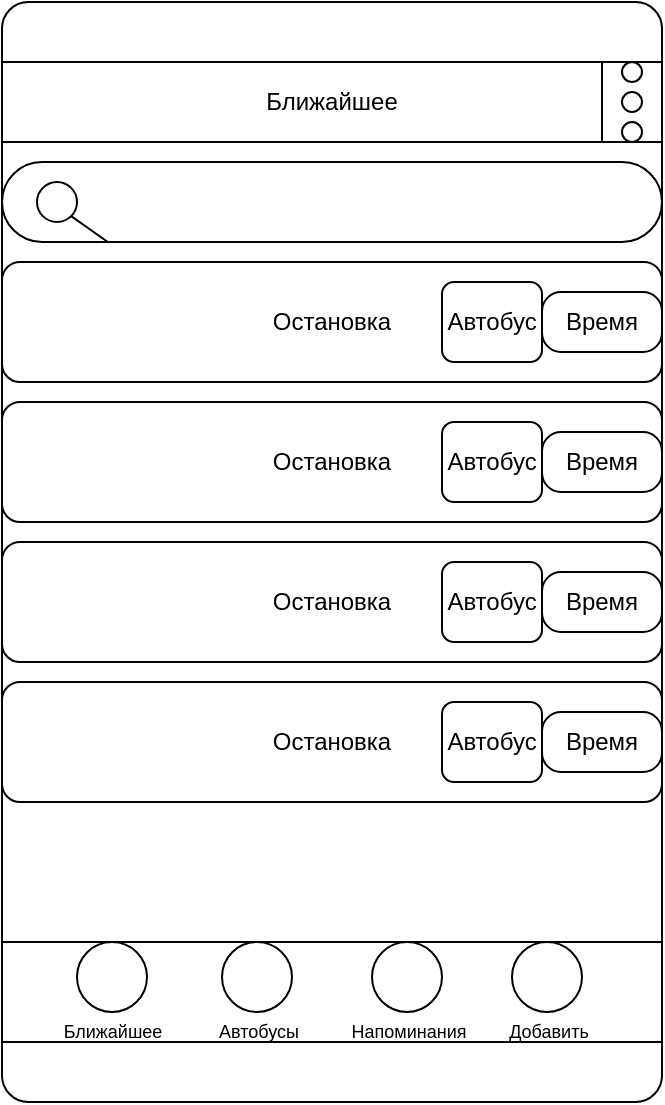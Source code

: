 <mxfile version="20.6.2" pages="4"><diagram id="_y8f85n_esdlcO7d9ung" name="Ближайшее"><mxGraphModel dx="997" dy="579" grid="1" gridSize="10" guides="1" tooltips="1" connect="1" arrows="1" fold="1" page="1" pageScale="1" pageWidth="827" pageHeight="1169" math="0" shadow="0"><root><mxCell id="0"/><mxCell id="1" parent="0"/><mxCell id="b49p6WxpinAUJiqTolzJ-1" value="" style="group" parent="1" vertex="1" connectable="0"><mxGeometry x="230" y="10" width="330" height="550" as="geometry"/></mxCell><mxCell id="Yam4Z6j8YivFw6RkkRNr-1" value="" style="rounded=1;whiteSpace=wrap;html=1;arcSize=4;" parent="b49p6WxpinAUJiqTolzJ-1" vertex="1"><mxGeometry width="330" height="550" as="geometry"/></mxCell><mxCell id="Yam4Z6j8YivFw6RkkRNr-2" value="Ближайшее" style="rounded=0;whiteSpace=wrap;html=1;" parent="b49p6WxpinAUJiqTolzJ-1" vertex="1"><mxGeometry y="30" width="330" height="40" as="geometry"/></mxCell><mxCell id="Yam4Z6j8YivFw6RkkRNr-11" value="" style="rounded=0;whiteSpace=wrap;html=1;" parent="b49p6WxpinAUJiqTolzJ-1" vertex="1"><mxGeometry y="470" width="330" height="50" as="geometry"/></mxCell><mxCell id="Yam4Z6j8YivFw6RkkRNr-14" value="" style="ellipse;whiteSpace=wrap;html=1;aspect=fixed;fontSize=9;" parent="b49p6WxpinAUJiqTolzJ-1" vertex="1"><mxGeometry x="37.5" y="470" width="35" height="35" as="geometry"/></mxCell><mxCell id="Yam4Z6j8YivFw6RkkRNr-15" value="" style="ellipse;whiteSpace=wrap;html=1;aspect=fixed;" parent="b49p6WxpinAUJiqTolzJ-1" vertex="1"><mxGeometry x="110" y="470" width="35" height="35" as="geometry"/></mxCell><mxCell id="Yam4Z6j8YivFw6RkkRNr-16" value="" style="ellipse;whiteSpace=wrap;html=1;aspect=fixed;" parent="b49p6WxpinAUJiqTolzJ-1" vertex="1"><mxGeometry x="185" y="470" width="35" height="35" as="geometry"/></mxCell><mxCell id="Yam4Z6j8YivFw6RkkRNr-23" value="" style="ellipse;whiteSpace=wrap;html=1;aspect=fixed;" parent="b49p6WxpinAUJiqTolzJ-1" vertex="1"><mxGeometry x="255" y="470" width="35" height="35" as="geometry"/></mxCell><mxCell id="03R7fuCVjjpDyJXE76V5-1" value="" style="rounded=0;whiteSpace=wrap;html=1;" parent="b49p6WxpinAUJiqTolzJ-1" vertex="1"><mxGeometry x="300" y="30" width="30" height="40" as="geometry"/></mxCell><mxCell id="Yam4Z6j8YivFw6RkkRNr-18" value="" style="ellipse;whiteSpace=wrap;html=1;aspect=fixed;" parent="b49p6WxpinAUJiqTolzJ-1" vertex="1"><mxGeometry x="310" y="60" width="10" height="10" as="geometry"/></mxCell><mxCell id="Yam4Z6j8YivFw6RkkRNr-17" value="" style="ellipse;whiteSpace=wrap;html=1;aspect=fixed;" parent="b49p6WxpinAUJiqTolzJ-1" vertex="1"><mxGeometry x="310" y="30" width="10" height="10" as="geometry"/></mxCell><mxCell id="Yam4Z6j8YivFw6RkkRNr-19" value="" style="ellipse;whiteSpace=wrap;html=1;aspect=fixed;" parent="b49p6WxpinAUJiqTolzJ-1" vertex="1"><mxGeometry x="310" y="45" width="10" height="10" as="geometry"/></mxCell><mxCell id="5UEPkNXFmv_SA4Nq0oiT-2" value="Время" style="rounded=1;whiteSpace=wrap;html=1;arcSize=32;" parent="b49p6WxpinAUJiqTolzJ-1" vertex="1"><mxGeometry x="270" y="215" width="60" height="30" as="geometry"/></mxCell><mxCell id="5UEPkNXFmv_SA4Nq0oiT-3" value="Автобус" style="rounded=1;whiteSpace=wrap;html=1;" parent="b49p6WxpinAUJiqTolzJ-1" vertex="1"><mxGeometry x="220" y="210" width="50" height="40" as="geometry"/></mxCell><mxCell id="Yam4Z6j8YivFw6RkkRNr-20" value="Напоминания" style="text;html=1;resizable=0;autosize=1;align=center;verticalAlign=middle;points=[];fillColor=none;strokeColor=none;rounded=0;fontSize=9;" parent="1" vertex="1"><mxGeometry x="392.5" y="515" width="80" height="20" as="geometry"/></mxCell><mxCell id="Yam4Z6j8YivFw6RkkRNr-21" value="Автобусы" style="text;html=1;resizable=0;autosize=1;align=center;verticalAlign=middle;points=[];fillColor=none;strokeColor=none;rounded=0;fontSize=9;" parent="1" vertex="1"><mxGeometry x="327.5" y="515" width="60" height="20" as="geometry"/></mxCell><mxCell id="Yam4Z6j8YivFw6RkkRNr-22" value="Ближайшее" style="text;html=1;resizable=0;autosize=1;align=center;verticalAlign=middle;points=[];fillColor=none;strokeColor=none;rounded=0;fontSize=9;" parent="1" vertex="1"><mxGeometry x="250" y="515" width="70" height="20" as="geometry"/></mxCell><mxCell id="03R7fuCVjjpDyJXE76V5-7" value="Остановка" style="rounded=1;whiteSpace=wrap;html=1;" parent="1" vertex="1"><mxGeometry x="230" y="350" width="330" height="60" as="geometry"/></mxCell><mxCell id="Yam4Z6j8YivFw6RkkRNr-24" value="Добавить" style="text;html=1;resizable=0;autosize=1;align=center;verticalAlign=middle;points=[];fillColor=none;strokeColor=none;rounded=0;fontSize=9;" parent="1" vertex="1"><mxGeometry x="472.5" y="515" width="60" height="20" as="geometry"/></mxCell><mxCell id="03R7fuCVjjpDyJXE76V5-8" value="Остановка" style="rounded=1;whiteSpace=wrap;html=1;" parent="1" vertex="1"><mxGeometry x="230" y="210" width="330" height="60" as="geometry"/></mxCell><mxCell id="03R7fuCVjjpDyJXE76V5-9" value="Остановка" style="rounded=1;whiteSpace=wrap;html=1;" parent="1" vertex="1"><mxGeometry x="230" y="280" width="330" height="60" as="geometry"/></mxCell><mxCell id="03R7fuCVjjpDyJXE76V5-10" value="Остановка" style="rounded=1;whiteSpace=wrap;html=1;" parent="1" vertex="1"><mxGeometry x="230" y="140" width="330" height="60" as="geometry"/></mxCell><mxCell id="03R7fuCVjjpDyJXE76V5-11" value="" style="rounded=1;whiteSpace=wrap;html=1;arcSize=50;" parent="1" vertex="1"><mxGeometry x="230" y="90" width="330" height="40" as="geometry"/></mxCell><mxCell id="03R7fuCVjjpDyJXE76V5-13" value="" style="ellipse;whiteSpace=wrap;html=1;aspect=fixed;" parent="1" vertex="1"><mxGeometry x="247.5" y="100" width="20" height="20" as="geometry"/></mxCell><mxCell id="03R7fuCVjjpDyJXE76V5-16" value="" style="shape=link;html=1;rounded=0;exitX=1;exitY=1;exitDx=0;exitDy=0;entryX=0.162;entryY=1.01;entryDx=0;entryDy=0;entryPerimeter=0;width=0;" parent="1" source="03R7fuCVjjpDyJXE76V5-13" target="03R7fuCVjjpDyJXE76V5-11" edge="1"><mxGeometry width="100" relative="1" as="geometry"><mxPoint x="360" y="280" as="sourcePoint"/><mxPoint x="460" y="280" as="targetPoint"/></mxGeometry></mxCell><mxCell id="03R7fuCVjjpDyJXE76V5-23" value="Время" style="rounded=1;whiteSpace=wrap;html=1;arcSize=32;" parent="1" vertex="1"><mxGeometry x="500" y="155" width="60" height="30" as="geometry"/></mxCell><mxCell id="03R7fuCVjjpDyJXE76V5-25" value="Автобус" style="rounded=1;whiteSpace=wrap;html=1;" parent="1" vertex="1"><mxGeometry x="450" y="150" width="50" height="40" as="geometry"/></mxCell><mxCell id="5UEPkNXFmv_SA4Nq0oiT-8" value="Время" style="rounded=1;whiteSpace=wrap;html=1;arcSize=32;" parent="1" vertex="1"><mxGeometry x="500" y="225" width="60" height="30" as="geometry"/></mxCell><mxCell id="5UEPkNXFmv_SA4Nq0oiT-9" value="Автобус" style="rounded=1;whiteSpace=wrap;html=1;" parent="1" vertex="1"><mxGeometry x="450" y="220" width="50" height="40" as="geometry"/></mxCell><mxCell id="5UEPkNXFmv_SA4Nq0oiT-10" value="Время" style="rounded=1;whiteSpace=wrap;html=1;arcSize=32;" parent="1" vertex="1"><mxGeometry x="500" y="295" width="60" height="30" as="geometry"/></mxCell><mxCell id="5UEPkNXFmv_SA4Nq0oiT-16" value="Время" style="rounded=1;whiteSpace=wrap;html=1;arcSize=32;" parent="1" vertex="1"><mxGeometry x="500" y="365" width="60" height="30" as="geometry"/></mxCell><mxCell id="5UEPkNXFmv_SA4Nq0oiT-11" value="Автобус" style="rounded=1;whiteSpace=wrap;html=1;" parent="1" vertex="1"><mxGeometry x="450" y="290" width="50" height="40" as="geometry"/></mxCell><mxCell id="5UEPkNXFmv_SA4Nq0oiT-17" value="Автобус" style="rounded=1;whiteSpace=wrap;html=1;" parent="1" vertex="1"><mxGeometry x="450" y="360" width="50" height="40" as="geometry"/></mxCell></root></mxGraphModel></diagram><diagram id="toYEGM3J-mHtrx5plt3y" name="Автобусы"><mxGraphModel dx="997" dy="579" grid="1" gridSize="10" guides="1" tooltips="1" connect="1" arrows="1" fold="1" page="1" pageScale="1" pageWidth="827" pageHeight="1169" math="0" shadow="0"><root><mxCell id="0"/><mxCell id="1" parent="0"/><mxCell id="cJidqIV1qGNQ0AWsKn_H-1" value="" style="group" parent="1" vertex="1" connectable="0"><mxGeometry x="260" y="10" width="330" height="550" as="geometry"/></mxCell><mxCell id="cJidqIV1qGNQ0AWsKn_H-2" value="" style="rounded=1;whiteSpace=wrap;html=1;arcSize=4;" parent="cJidqIV1qGNQ0AWsKn_H-1" vertex="1"><mxGeometry width="330" height="550" as="geometry"/></mxCell><mxCell id="cJidqIV1qGNQ0AWsKn_H-3" value="Автобусы" style="rounded=0;whiteSpace=wrap;html=1;" parent="cJidqIV1qGNQ0AWsKn_H-1" vertex="1"><mxGeometry y="30" width="330" height="40" as="geometry"/></mxCell><mxCell id="cJidqIV1qGNQ0AWsKn_H-4" value="" style="rounded=0;whiteSpace=wrap;html=1;" parent="cJidqIV1qGNQ0AWsKn_H-1" vertex="1"><mxGeometry y="470" width="330" height="50" as="geometry"/></mxCell><mxCell id="cJidqIV1qGNQ0AWsKn_H-5" value="" style="ellipse;whiteSpace=wrap;html=1;aspect=fixed;fontSize=9;" parent="cJidqIV1qGNQ0AWsKn_H-1" vertex="1"><mxGeometry x="37.5" y="470" width="35" height="35" as="geometry"/></mxCell><mxCell id="cJidqIV1qGNQ0AWsKn_H-6" value="" style="ellipse;whiteSpace=wrap;html=1;aspect=fixed;" parent="cJidqIV1qGNQ0AWsKn_H-1" vertex="1"><mxGeometry x="110" y="470" width="35" height="35" as="geometry"/></mxCell><mxCell id="cJidqIV1qGNQ0AWsKn_H-7" value="" style="ellipse;whiteSpace=wrap;html=1;aspect=fixed;" parent="cJidqIV1qGNQ0AWsKn_H-1" vertex="1"><mxGeometry x="185" y="470" width="35" height="35" as="geometry"/></mxCell><mxCell id="cJidqIV1qGNQ0AWsKn_H-8" value="" style="ellipse;whiteSpace=wrap;html=1;aspect=fixed;" parent="cJidqIV1qGNQ0AWsKn_H-1" vertex="1"><mxGeometry x="255" y="470" width="35" height="35" as="geometry"/></mxCell><mxCell id="cJidqIV1qGNQ0AWsKn_H-9" value="" style="rounded=0;whiteSpace=wrap;html=1;" parent="cJidqIV1qGNQ0AWsKn_H-1" vertex="1"><mxGeometry x="300" y="30" width="30" height="40" as="geometry"/></mxCell><mxCell id="cJidqIV1qGNQ0AWsKn_H-10" value="" style="ellipse;whiteSpace=wrap;html=1;aspect=fixed;" parent="cJidqIV1qGNQ0AWsKn_H-1" vertex="1"><mxGeometry x="310" y="60" width="10" height="10" as="geometry"/></mxCell><mxCell id="cJidqIV1qGNQ0AWsKn_H-11" value="" style="ellipse;whiteSpace=wrap;html=1;aspect=fixed;" parent="cJidqIV1qGNQ0AWsKn_H-1" vertex="1"><mxGeometry x="310" y="30" width="10" height="10" as="geometry"/></mxCell><mxCell id="cJidqIV1qGNQ0AWsKn_H-12" value="" style="ellipse;whiteSpace=wrap;html=1;aspect=fixed;" parent="cJidqIV1qGNQ0AWsKn_H-1" vertex="1"><mxGeometry x="310" y="45" width="10" height="10" as="geometry"/></mxCell><mxCell id="q44yV63X0uvWACJ0LiTc-1" value="Напоминания" style="text;html=1;resizable=0;autosize=1;align=center;verticalAlign=middle;points=[];fillColor=none;strokeColor=none;rounded=0;fontSize=9;" parent="cJidqIV1qGNQ0AWsKn_H-1" vertex="1"><mxGeometry x="166.25" y="505" width="80" height="20" as="geometry"/></mxCell><mxCell id="q44yV63X0uvWACJ0LiTc-2" value="Автобусы" style="text;html=1;resizable=0;autosize=1;align=center;verticalAlign=middle;points=[];fillColor=none;strokeColor=none;rounded=0;fontSize=9;" parent="cJidqIV1qGNQ0AWsKn_H-1" vertex="1"><mxGeometry x="101.25" y="505" width="60" height="20" as="geometry"/></mxCell><mxCell id="q44yV63X0uvWACJ0LiTc-3" value="Ближайшее" style="text;html=1;resizable=0;autosize=1;align=center;verticalAlign=middle;points=[];fillColor=none;strokeColor=none;rounded=0;fontSize=9;" parent="cJidqIV1qGNQ0AWsKn_H-1" vertex="1"><mxGeometry x="23.75" y="505" width="70" height="20" as="geometry"/></mxCell><mxCell id="q44yV63X0uvWACJ0LiTc-4" value="Добавить" style="text;html=1;resizable=0;autosize=1;align=center;verticalAlign=middle;points=[];fillColor=none;strokeColor=none;rounded=0;fontSize=9;" parent="cJidqIV1qGNQ0AWsKn_H-1" vertex="1"><mxGeometry x="246.25" y="505" width="60" height="20" as="geometry"/></mxCell><mxCell id="1Cdg1kN4NvdRtOSeIrVH-1" value="Автобус" style="rounded=1;whiteSpace=wrap;html=1;" parent="cJidqIV1qGNQ0AWsKn_H-1" vertex="1"><mxGeometry y="140" width="330" height="60" as="geometry"/></mxCell><mxCell id="1Cdg1kN4NvdRtOSeIrVH-2" value="Автобус" style="rounded=1;whiteSpace=wrap;html=1;" parent="cJidqIV1qGNQ0AWsKn_H-1" vertex="1"><mxGeometry y="210" width="330" height="60" as="geometry"/></mxCell><mxCell id="1Cdg1kN4NvdRtOSeIrVH-3" value="Автобус" style="rounded=1;whiteSpace=wrap;html=1;" parent="cJidqIV1qGNQ0AWsKn_H-1" vertex="1"><mxGeometry y="280" width="330" height="60" as="geometry"/></mxCell><mxCell id="Zofx3eeBoPFV5pJOv5YT-1" value="" style="rounded=1;whiteSpace=wrap;html=1;arcSize=50;" parent="cJidqIV1qGNQ0AWsKn_H-1" vertex="1"><mxGeometry y="80" width="330" height="40" as="geometry"/></mxCell><mxCell id="Zofx3eeBoPFV5pJOv5YT-2" value="" style="ellipse;whiteSpace=wrap;html=1;aspect=fixed;" parent="cJidqIV1qGNQ0AWsKn_H-1" vertex="1"><mxGeometry x="17.5" y="90" width="20" height="20" as="geometry"/></mxCell><mxCell id="Zofx3eeBoPFV5pJOv5YT-3" value="" style="shape=link;html=1;rounded=0;exitX=1;exitY=1;exitDx=0;exitDy=0;entryX=0.162;entryY=1.01;entryDx=0;entryDy=0;entryPerimeter=0;width=0;" parent="cJidqIV1qGNQ0AWsKn_H-1" source="Zofx3eeBoPFV5pJOv5YT-2" target="Zofx3eeBoPFV5pJOv5YT-1" edge="1"><mxGeometry width="100" relative="1" as="geometry"><mxPoint x="130" y="270" as="sourcePoint"/><mxPoint x="230" y="270" as="targetPoint"/></mxGeometry></mxCell><mxCell id="Zofx3eeBoPFV5pJOv5YT-27" value="Автобус" style="rounded=1;whiteSpace=wrap;html=1;" parent="cJidqIV1qGNQ0AWsKn_H-1" vertex="1"><mxGeometry y="350" width="330" height="60" as="geometry"/></mxCell><mxCell id="Zofx3eeBoPFV5pJOv5YT-28" value="№" style="rounded=1;whiteSpace=wrap;html=1;" parent="cJidqIV1qGNQ0AWsKn_H-1" vertex="1"><mxGeometry x="7.5" y="150" width="40" height="40" as="geometry"/></mxCell><mxCell id="Zofx3eeBoPFV5pJOv5YT-29" value="№" style="rounded=1;whiteSpace=wrap;html=1;" parent="cJidqIV1qGNQ0AWsKn_H-1" vertex="1"><mxGeometry x="7.5" y="220" width="40" height="40" as="geometry"/></mxCell><mxCell id="Zofx3eeBoPFV5pJOv5YT-30" value="№" style="rounded=1;whiteSpace=wrap;html=1;" parent="cJidqIV1qGNQ0AWsKn_H-1" vertex="1"><mxGeometry x="7.5" y="290" width="40" height="40" as="geometry"/></mxCell><mxCell id="Zofx3eeBoPFV5pJOv5YT-31" value="№" style="rounded=1;whiteSpace=wrap;html=1;" parent="cJidqIV1qGNQ0AWsKn_H-1" vertex="1"><mxGeometry x="7.5" y="360" width="40" height="40" as="geometry"/></mxCell><mxCell id="Rb6sk7Vmc9aKg5yc69ai-1" value="Изменить" style="rounded=1;whiteSpace=wrap;html=1;strokeWidth=1;" vertex="1" parent="cJidqIV1qGNQ0AWsKn_H-1"><mxGeometry x="280" y="140" width="50" height="20" as="geometry"/></mxCell><mxCell id="Rb6sk7Vmc9aKg5yc69ai-2" value="Изменить" style="rounded=1;whiteSpace=wrap;html=1;strokeWidth=1;" vertex="1" parent="cJidqIV1qGNQ0AWsKn_H-1"><mxGeometry x="280" y="210" width="50" height="20" as="geometry"/></mxCell><mxCell id="Rb6sk7Vmc9aKg5yc69ai-3" value="Изменить" style="rounded=1;whiteSpace=wrap;html=1;strokeWidth=1;" vertex="1" parent="cJidqIV1qGNQ0AWsKn_H-1"><mxGeometry x="280" y="280" width="50" height="20" as="geometry"/></mxCell><mxCell id="Rb6sk7Vmc9aKg5yc69ai-4" value="Изменить" style="rounded=1;whiteSpace=wrap;html=1;strokeWidth=1;" vertex="1" parent="cJidqIV1qGNQ0AWsKn_H-1"><mxGeometry x="280" y="350" width="50" height="20" as="geometry"/></mxCell><mxCell id="Zofx3eeBoPFV5pJOv5YT-32" value="" style="rounded=0;whiteSpace=wrap;html=1;" parent="1" vertex="1"><mxGeometry x="30" y="200" width="210" height="340" as="geometry"/></mxCell><mxCell id="Zofx3eeBoPFV5pJOv5YT-33" style="edgeStyle=orthogonalEdgeStyle;rounded=0;orthogonalLoop=1;jettySize=auto;html=1;entryX=0.5;entryY=0;entryDx=0;entryDy=0;" parent="1" source="1Cdg1kN4NvdRtOSeIrVH-1" target="Zofx3eeBoPFV5pJOv5YT-32" edge="1"><mxGeometry relative="1" as="geometry"/></mxCell><mxCell id="Zofx3eeBoPFV5pJOv5YT-61" value="Остановки" style="rounded=1;whiteSpace=wrap;html=1;" parent="1" vertex="1"><mxGeometry x="30" y="240" width="210" height="40" as="geometry"/></mxCell><mxCell id="Zofx3eeBoPFV5pJOv5YT-89" value="Остановки" style="rounded=1;whiteSpace=wrap;html=1;" parent="1" vertex="1"><mxGeometry x="30" y="290" width="210" height="40" as="geometry"/></mxCell><mxCell id="Zofx3eeBoPFV5pJOv5YT-91" value="Остановки" style="rounded=1;whiteSpace=wrap;html=1;" parent="1" vertex="1"><mxGeometry x="30" y="340" width="210" height="40" as="geometry"/></mxCell><mxCell id="Zofx3eeBoPFV5pJOv5YT-92" value="Остановки" style="rounded=1;whiteSpace=wrap;html=1;" parent="1" vertex="1"><mxGeometry x="30" y="390" width="210" height="40" as="geometry"/></mxCell><mxCell id="Zofx3eeBoPFV5pJOv5YT-93" value="Остановки" style="rounded=1;whiteSpace=wrap;html=1;" parent="1" vertex="1"><mxGeometry x="30" y="440" width="210" height="40" as="geometry"/></mxCell><mxCell id="Zofx3eeBoPFV5pJOv5YT-94" value="" style="rounded=1;whiteSpace=wrap;html=1;" parent="1" vertex="1"><mxGeometry x="200" y="250" width="40" height="20" as="geometry"/></mxCell><mxCell id="Zofx3eeBoPFV5pJOv5YT-95" value="" style="rounded=1;whiteSpace=wrap;html=1;" parent="1" vertex="1"><mxGeometry x="200" y="300" width="40" height="20" as="geometry"/></mxCell><mxCell id="Zofx3eeBoPFV5pJOv5YT-96" value="" style="rounded=1;whiteSpace=wrap;html=1;" parent="1" vertex="1"><mxGeometry x="200" y="350" width="40" height="20" as="geometry"/></mxCell><mxCell id="Zofx3eeBoPFV5pJOv5YT-97" value="" style="rounded=1;whiteSpace=wrap;html=1;" parent="1" vertex="1"><mxGeometry x="200" y="400" width="40" height="20" as="geometry"/></mxCell><mxCell id="Zofx3eeBoPFV5pJOv5YT-98" value="" style="rounded=1;whiteSpace=wrap;html=1;" parent="1" vertex="1"><mxGeometry x="200" y="450" width="40" height="20" as="geometry"/></mxCell><mxCell id="Rb6sk7Vmc9aKg5yc69ai-5" value="Удалить или редактировать данные" style="rounded=0;whiteSpace=wrap;html=1;strokeWidth=1;" vertex="1" parent="1"><mxGeometry x="610" y="210" width="190" height="320" as="geometry"/></mxCell><mxCell id="Rb6sk7Vmc9aKg5yc69ai-7" style="edgeStyle=orthogonalEdgeStyle;rounded=0;orthogonalLoop=1;jettySize=auto;html=1;entryX=0.5;entryY=0;entryDx=0;entryDy=0;exitX=0.5;exitY=1;exitDx=0;exitDy=0;" edge="1" parent="1" source="Rb6sk7Vmc9aKg5yc69ai-1" target="Rb6sk7Vmc9aKg5yc69ai-5"><mxGeometry relative="1" as="geometry"/></mxCell></root></mxGraphModel></diagram><diagram id="h0MvNykx9WNqWDkKzryS" name="Напоминания"><mxGraphModel dx="997" dy="579" grid="1" gridSize="10" guides="1" tooltips="1" connect="1" arrows="1" fold="1" page="1" pageScale="1" pageWidth="827" pageHeight="1169" math="0" shadow="0"><root><mxCell id="0"/><mxCell id="1" parent="0"/><mxCell id="N_iDdNg4ZClv5fEzShKm-1" value="" style="rounded=1;whiteSpace=wrap;html=1;arcSize=4;" parent="1" vertex="1"><mxGeometry x="230" y="10" width="330" height="550" as="geometry"/></mxCell><mxCell id="N_iDdNg4ZClv5fEzShKm-15" value="Напоминания" style="rounded=0;whiteSpace=wrap;html=1;" parent="1" vertex="1"><mxGeometry x="230" y="40" width="330" height="40" as="geometry"/></mxCell><mxCell id="N_iDdNg4ZClv5fEzShKm-18" value="" style="group" parent="1" vertex="1" connectable="0"><mxGeometry x="240" y="100" width="310" height="90" as="geometry"/></mxCell><mxCell id="N_iDdNg4ZClv5fEzShKm-2" value="" style="rounded=1;whiteSpace=wrap;html=1;" parent="N_iDdNg4ZClv5fEzShKm-18" vertex="1"><mxGeometry width="310" height="90" as="geometry"/></mxCell><mxCell id="N_iDdNg4ZClv5fEzShKm-3" value="" style="rounded=1;whiteSpace=wrap;html=1;arcSize=50;" parent="N_iDdNg4ZClv5fEzShKm-18" vertex="1"><mxGeometry x="250" y="35" width="50" height="20" as="geometry"/></mxCell><mxCell id="N_iDdNg4ZClv5fEzShKm-4" value="" style="ellipse;whiteSpace=wrap;html=1;" parent="N_iDdNg4ZClv5fEzShKm-18" vertex="1"><mxGeometry x="250" y="35" width="20" height="20" as="geometry"/></mxCell><mxCell id="N_iDdNg4ZClv5fEzShKm-6" value="Номер автобуса" style="rounded=1;whiteSpace=wrap;html=1;arcSize=26;" parent="N_iDdNg4ZClv5fEzShKm-18" vertex="1"><mxGeometry y="40" width="70" height="50" as="geometry"/></mxCell><mxCell id="N_iDdNg4ZClv5fEzShKm-9" value="Название поездки" style="rounded=0;whiteSpace=wrap;html=1;" parent="N_iDdNg4ZClv5fEzShKm-18" vertex="1"><mxGeometry x="87.25" y="20" width="155" height="30" as="geometry"/></mxCell><mxCell id="N_iDdNg4ZClv5fEzShKm-10" value="Остановка" style="rounded=1;whiteSpace=wrap;html=1;" parent="N_iDdNg4ZClv5fEzShKm-18" vertex="1"><mxGeometry x="79.5" y="60" width="170.5" height="20" as="geometry"/></mxCell><mxCell id="N_iDdNg4ZClv5fEzShKm-11" value="Время" style="rounded=1;whiteSpace=wrap;html=1;arcSize=48;" parent="N_iDdNg4ZClv5fEzShKm-18" vertex="1"><mxGeometry width="70" height="30" as="geometry"/></mxCell><mxCell id="N_iDdNg4ZClv5fEzShKm-19" value="" style="rounded=0;whiteSpace=wrap;html=1;" parent="1" vertex="1"><mxGeometry x="230" y="480" width="330" height="50" as="geometry"/></mxCell><mxCell id="N_iDdNg4ZClv5fEzShKm-20" value="" style="ellipse;whiteSpace=wrap;html=1;aspect=fixed;" parent="1" vertex="1"><mxGeometry x="375" y="425" width="40" height="40" as="geometry"/></mxCell><mxCell id="N_iDdNg4ZClv5fEzShKm-21" value="" style="shape=umlDestroy;whiteSpace=wrap;html=1;strokeWidth=3;rotation=45;" parent="1" vertex="1"><mxGeometry x="385" y="435" width="20" height="20" as="geometry"/></mxCell><mxCell id="N_iDdNg4ZClv5fEzShKm-22" value="" style="ellipse;whiteSpace=wrap;html=1;aspect=fixed;fontSize=9;" parent="1" vertex="1"><mxGeometry x="267.5" y="480" width="35" height="35" as="geometry"/></mxCell><mxCell id="N_iDdNg4ZClv5fEzShKm-23" value="" style="ellipse;whiteSpace=wrap;html=1;aspect=fixed;" parent="1" vertex="1"><mxGeometry x="340" y="480" width="35" height="35" as="geometry"/></mxCell><mxCell id="N_iDdNg4ZClv5fEzShKm-25" value="" style="ellipse;whiteSpace=wrap;html=1;aspect=fixed;" parent="1" vertex="1"><mxGeometry x="415" y="480" width="35" height="35" as="geometry"/></mxCell><mxCell id="N_iDdNg4ZClv5fEzShKm-27" value="" style="rounded=0;whiteSpace=wrap;html=1;" parent="1" vertex="1"><mxGeometry x="530" y="40" width="30" height="40" as="geometry"/></mxCell><mxCell id="N_iDdNg4ZClv5fEzShKm-28" value="" style="ellipse;whiteSpace=wrap;html=1;aspect=fixed;" parent="1" vertex="1"><mxGeometry x="540" y="40" width="10" height="10" as="geometry"/></mxCell><mxCell id="N_iDdNg4ZClv5fEzShKm-29" value="" style="ellipse;whiteSpace=wrap;html=1;aspect=fixed;" parent="1" vertex="1"><mxGeometry x="540" y="70" width="10" height="10" as="geometry"/></mxCell><mxCell id="N_iDdNg4ZClv5fEzShKm-31" value="" style="ellipse;whiteSpace=wrap;html=1;aspect=fixed;" parent="1" vertex="1"><mxGeometry x="540" y="55" width="10" height="10" as="geometry"/></mxCell><mxCell id="N_iDdNg4ZClv5fEzShKm-32" value="Напоминания" style="text;html=1;resizable=0;autosize=1;align=center;verticalAlign=middle;points=[];fillColor=none;strokeColor=none;rounded=0;fontSize=9;" parent="1" vertex="1"><mxGeometry x="392.5" y="515" width="80" height="20" as="geometry"/></mxCell><mxCell id="N_iDdNg4ZClv5fEzShKm-33" value="Автобусы" style="text;html=1;resizable=0;autosize=1;align=center;verticalAlign=middle;points=[];fillColor=none;strokeColor=none;rounded=0;fontSize=9;" parent="1" vertex="1"><mxGeometry x="327.5" y="515" width="60" height="20" as="geometry"/></mxCell><mxCell id="N_iDdNg4ZClv5fEzShKm-34" value="Ближайшее" style="text;html=1;resizable=0;autosize=1;align=center;verticalAlign=middle;points=[];fillColor=none;strokeColor=none;rounded=0;fontSize=9;" parent="1" vertex="1"><mxGeometry x="250" y="515" width="70" height="20" as="geometry"/></mxCell><mxCell id="N_iDdNg4ZClv5fEzShKm-35" value="" style="ellipse;whiteSpace=wrap;html=1;aspect=fixed;" parent="1" vertex="1"><mxGeometry x="485" y="480" width="35" height="35" as="geometry"/></mxCell><mxCell id="N_iDdNg4ZClv5fEzShKm-36" value="Добавить" style="text;html=1;resizable=0;autosize=1;align=center;verticalAlign=middle;points=[];fillColor=none;strokeColor=none;rounded=0;fontSize=9;" parent="1" vertex="1"><mxGeometry x="472.5" y="515" width="60" height="20" as="geometry"/></mxCell></root></mxGraphModel></diagram><diagram id="xFh9Whe8njGJXrnGmQkG" name="Добавление автобуса или остановки"><mxGraphModel dx="997" dy="579" grid="1" gridSize="10" guides="1" tooltips="1" connect="1" arrows="1" fold="1" page="1" pageScale="1" pageWidth="827" pageHeight="1169" math="0" shadow="0"><root><mxCell id="0"/><mxCell id="1" parent="0"/><mxCell id="6hc36Imq6TL9LgenRkQy-1" value="" style="group;strokeWidth=9;" parent="1" vertex="1" connectable="0"><mxGeometry x="260" y="10" width="346.25" height="550" as="geometry"/></mxCell><mxCell id="6hc36Imq6TL9LgenRkQy-2" value="" style="rounded=1;whiteSpace=wrap;html=1;arcSize=4;" parent="6hc36Imq6TL9LgenRkQy-1" vertex="1"><mxGeometry width="330" height="550" as="geometry"/></mxCell><mxCell id="6hc36Imq6TL9LgenRkQy-3" value="Добавить" style="rounded=0;whiteSpace=wrap;html=1;" parent="6hc36Imq6TL9LgenRkQy-1" vertex="1"><mxGeometry y="30" width="330" height="40" as="geometry"/></mxCell><mxCell id="6hc36Imq6TL9LgenRkQy-4" value="" style="rounded=0;whiteSpace=wrap;html=1;" parent="6hc36Imq6TL9LgenRkQy-1" vertex="1"><mxGeometry y="470" width="330" height="50" as="geometry"/></mxCell><mxCell id="6hc36Imq6TL9LgenRkQy-5" value="" style="ellipse;whiteSpace=wrap;html=1;aspect=fixed;fontSize=9;" parent="6hc36Imq6TL9LgenRkQy-1" vertex="1"><mxGeometry x="37.5" y="470" width="35" height="35" as="geometry"/></mxCell><mxCell id="6hc36Imq6TL9LgenRkQy-6" value="" style="ellipse;whiteSpace=wrap;html=1;aspect=fixed;" parent="6hc36Imq6TL9LgenRkQy-1" vertex="1"><mxGeometry x="110" y="470" width="35" height="35" as="geometry"/></mxCell><mxCell id="6hc36Imq6TL9LgenRkQy-7" value="" style="ellipse;whiteSpace=wrap;html=1;aspect=fixed;" parent="6hc36Imq6TL9LgenRkQy-1" vertex="1"><mxGeometry x="185" y="470" width="35" height="35" as="geometry"/></mxCell><mxCell id="6hc36Imq6TL9LgenRkQy-8" value="" style="ellipse;whiteSpace=wrap;html=1;aspect=fixed;" parent="6hc36Imq6TL9LgenRkQy-1" vertex="1"><mxGeometry x="255" y="470" width="35" height="35" as="geometry"/></mxCell><mxCell id="6hc36Imq6TL9LgenRkQy-9" value="" style="rounded=0;whiteSpace=wrap;html=1;" parent="6hc36Imq6TL9LgenRkQy-1" vertex="1"><mxGeometry x="300" y="30" width="30" height="40" as="geometry"/></mxCell><mxCell id="6hc36Imq6TL9LgenRkQy-10" value="" style="ellipse;whiteSpace=wrap;html=1;aspect=fixed;" parent="6hc36Imq6TL9LgenRkQy-1" vertex="1"><mxGeometry x="310" y="60" width="10" height="10" as="geometry"/></mxCell><mxCell id="6hc36Imq6TL9LgenRkQy-11" value="" style="ellipse;whiteSpace=wrap;html=1;aspect=fixed;" parent="6hc36Imq6TL9LgenRkQy-1" vertex="1"><mxGeometry x="310" y="30" width="10" height="10" as="geometry"/></mxCell><mxCell id="6hc36Imq6TL9LgenRkQy-12" value="" style="ellipse;whiteSpace=wrap;html=1;aspect=fixed;" parent="6hc36Imq6TL9LgenRkQy-1" vertex="1"><mxGeometry x="310" y="45" width="10" height="10" as="geometry"/></mxCell><mxCell id="6hc36Imq6TL9LgenRkQy-13" value="Напоминания" style="text;html=1;resizable=0;autosize=1;align=center;verticalAlign=middle;points=[];fillColor=none;strokeColor=none;rounded=0;fontSize=9;" parent="6hc36Imq6TL9LgenRkQy-1" vertex="1"><mxGeometry x="166.25" y="505" width="80" height="20" as="geometry"/></mxCell><mxCell id="6hc36Imq6TL9LgenRkQy-14" value="Автобусы" style="text;html=1;resizable=0;autosize=1;align=center;verticalAlign=middle;points=[];fillColor=none;strokeColor=none;rounded=0;fontSize=9;" parent="6hc36Imq6TL9LgenRkQy-1" vertex="1"><mxGeometry x="97.5" y="505" width="60" height="20" as="geometry"/></mxCell><mxCell id="6hc36Imq6TL9LgenRkQy-15" value="Ближайшее" style="text;html=1;resizable=0;autosize=1;align=center;verticalAlign=middle;points=[];fillColor=none;strokeColor=none;rounded=0;fontSize=9;" parent="6hc36Imq6TL9LgenRkQy-1" vertex="1"><mxGeometry x="23.75" y="505" width="70" height="20" as="geometry"/></mxCell><mxCell id="6hc36Imq6TL9LgenRkQy-16" value="Добавить" style="text;html=1;resizable=0;autosize=1;align=center;verticalAlign=middle;points=[];fillColor=none;strokeColor=none;rounded=0;fontSize=9;" parent="6hc36Imq6TL9LgenRkQy-1" vertex="1"><mxGeometry x="246.25" y="505" width="60" height="20" as="geometry"/></mxCell><mxCell id="UaqGBDBGqdVcqRx_C54m-1" value="" style="rounded=0;whiteSpace=wrap;html=1;" vertex="1" parent="6hc36Imq6TL9LgenRkQy-1"><mxGeometry x="10" y="110" width="310" height="350" as="geometry"/></mxCell><mxCell id="UaqGBDBGqdVcqRx_C54m-2" value="добавить" style="rounded=1;whiteSpace=wrap;html=1;" vertex="1" parent="6hc36Imq6TL9LgenRkQy-1"><mxGeometry x="110" y="410" width="110" height="40" as="geometry"/></mxCell><mxCell id="UaqGBDBGqdVcqRx_C54m-3" value="Название автобуса" style="rounded=0;whiteSpace=wrap;html=1;" vertex="1" parent="6hc36Imq6TL9LgenRkQy-1"><mxGeometry x="103.74" y="130" width="122.5" height="30" as="geometry"/></mxCell><mxCell id="UaqGBDBGqdVcqRx_C54m-5" value="Название остановки" style="rounded=0;whiteSpace=wrap;html=1;" vertex="1" parent="6hc36Imq6TL9LgenRkQy-1"><mxGeometry x="61.88" y="180" width="206.25" height="30" as="geometry"/></mxCell><mxCell id="Z72htMQW3KoEmNfxgzfw-1" value="" style="ellipse;whiteSpace=wrap;html=1;aspect=fixed;" vertex="1" parent="6hc36Imq6TL9LgenRkQy-1"><mxGeometry x="144.99" y="310" width="40" height="40" as="geometry"/></mxCell><mxCell id="Z72htMQW3KoEmNfxgzfw-2" value="" style="shape=umlDestroy;whiteSpace=wrap;html=1;strokeWidth=3;rotation=45;" vertex="1" parent="6hc36Imq6TL9LgenRkQy-1"><mxGeometry x="154.99" y="320" width="20" height="20" as="geometry"/></mxCell><mxCell id="Z72htMQW3KoEmNfxgzfw-5" value="Автобус&amp;nbsp;" style="rounded=1;whiteSpace=wrap;html=1;strokeWidth=2;" vertex="1" parent="6hc36Imq6TL9LgenRkQy-1"><mxGeometry x="10" y="80" width="150" height="30" as="geometry"/></mxCell><mxCell id="Z72htMQW3KoEmNfxgzfw-6" value="Остановка" style="rounded=1;whiteSpace=wrap;html=1;" vertex="1" parent="6hc36Imq6TL9LgenRkQy-1"><mxGeometry x="170" y="80" width="150" height="30" as="geometry"/></mxCell><mxCell id="Z72htMQW3KoEmNfxgzfw-7" value="Название остановки" style="rounded=0;whiteSpace=wrap;html=1;" vertex="1" parent="6hc36Imq6TL9LgenRkQy-1"><mxGeometry x="61.88" y="220" width="206.25" height="30" as="geometry"/></mxCell><mxCell id="Z72htMQW3KoEmNfxgzfw-8" value="Название остановки" style="rounded=0;whiteSpace=wrap;html=1;" vertex="1" parent="6hc36Imq6TL9LgenRkQy-1"><mxGeometry x="61.86" y="260" width="206.25" height="30" as="geometry"/></mxCell><mxCell id="Z72htMQW3KoEmNfxgzfw-3" value="Расписание прибытия автобуса (первый, последний, интервал и т.д )&amp;nbsp;" style="rounded=0;whiteSpace=wrap;html=1;" vertex="1" parent="1"><mxGeometry x="20" y="230" width="220" height="320" as="geometry"/></mxCell><mxCell id="Z72htMQW3KoEmNfxgzfw-4" style="edgeStyle=orthogonalEdgeStyle;rounded=0;orthogonalLoop=1;jettySize=auto;html=1;entryX=0.5;entryY=0;entryDx=0;entryDy=0;" edge="1" parent="1" source="UaqGBDBGqdVcqRx_C54m-5" target="Z72htMQW3KoEmNfxgzfw-3"><mxGeometry relative="1" as="geometry"/></mxCell><mxCell id="4utkcc0XJHHNhZQmLMqo-1" value="Экран как и у добавления автобусов но не указывается расписание автобусов&amp;nbsp; &amp;nbsp;" style="shape=process;whiteSpace=wrap;html=1;backgroundOutline=1;strokeWidth=1;" vertex="1" parent="1"><mxGeometry x="620" y="50" width="230" height="50" as="geometry"/></mxCell><mxCell id="4utkcc0XJHHNhZQmLMqo-2" style="edgeStyle=orthogonalEdgeStyle;rounded=0;orthogonalLoop=1;jettySize=auto;html=1;entryX=0;entryY=0.5;entryDx=0;entryDy=0;" edge="1" parent="1" source="Z72htMQW3KoEmNfxgzfw-6" target="4utkcc0XJHHNhZQmLMqo-1"><mxGeometry relative="1" as="geometry"/></mxCell></root></mxGraphModel></diagram></mxfile>